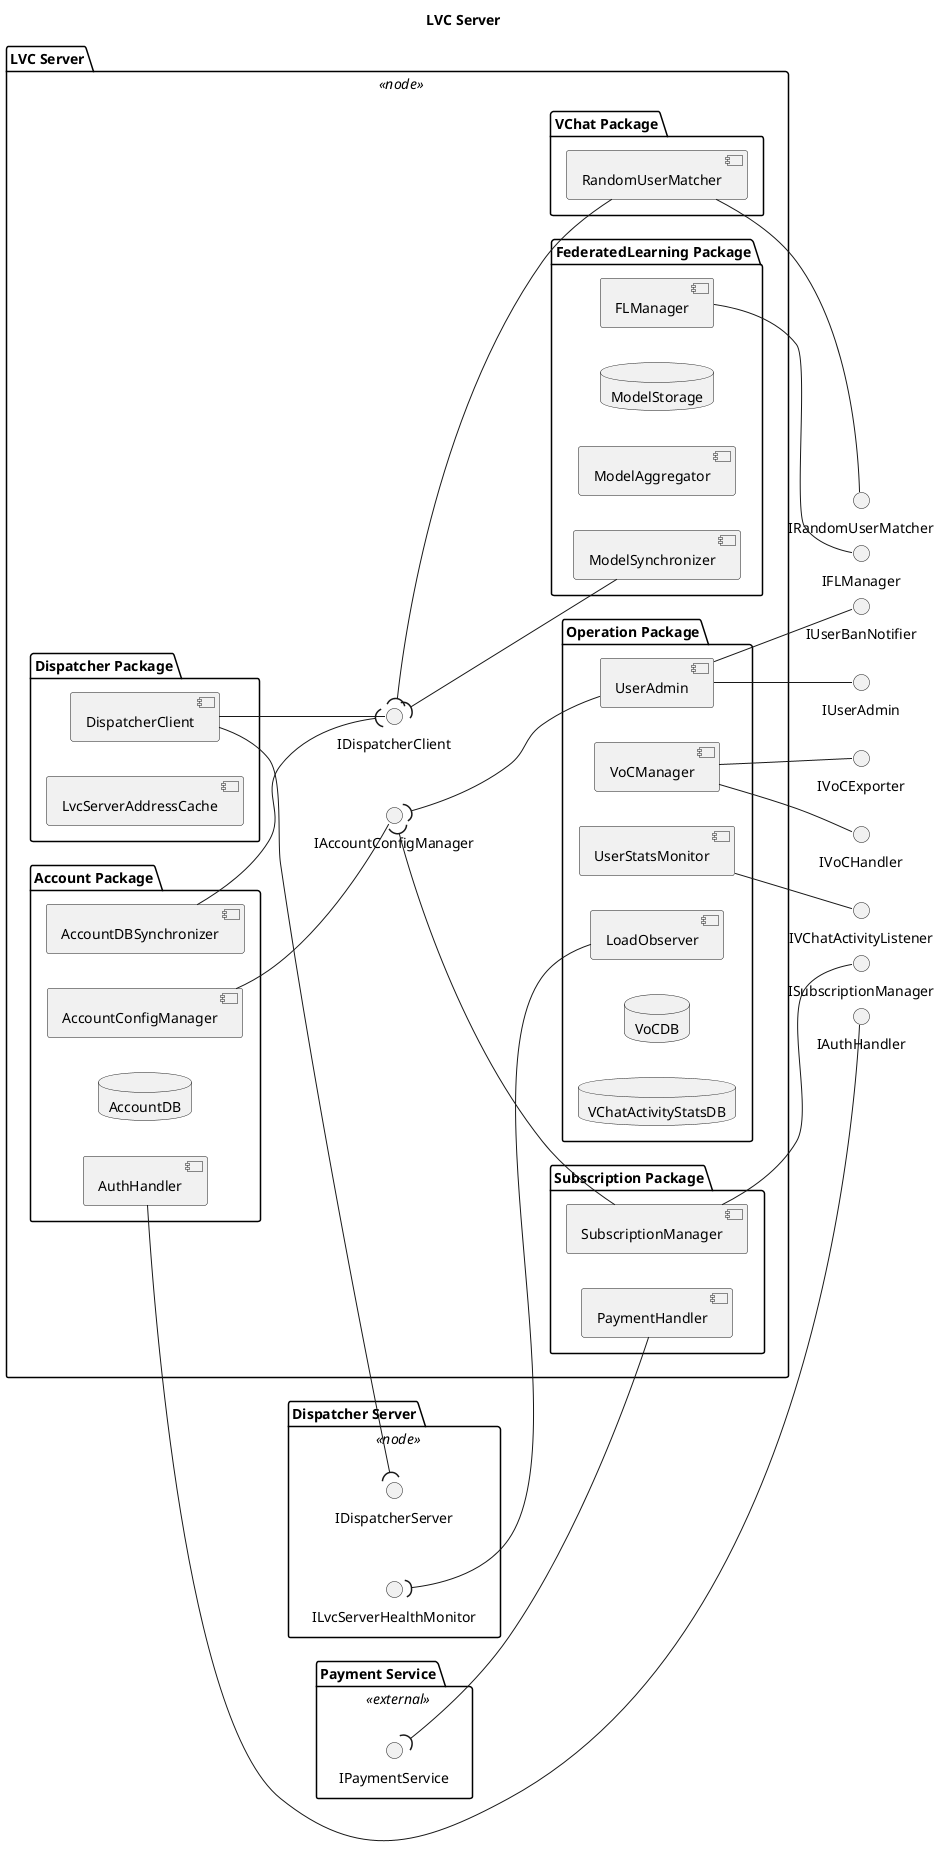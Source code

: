 @startuml

left to right direction
' skinparam linetype ortho

title LVC Server

together {
' LVC Server Interfaces
  interface IAuthHandler
  interface IFLManager
  interface IRandomUserMatcher
  interface IVoCHandler
  interface IUserBanNotifier
  interface ISubscriptionManager
  interface IVChatActivityListener

  interface IVoCExporter
  interface IUserAdmin
}

package "Payment Service" <<external>> {
  interface IPaymentService
}

package "Dispatcher Server" <<node>> {
  interface IDispatcherServer
  interface ILvcServerHealthMonitor
}

package "LVC Server" <<node>> {
  together {
    interface IDispatcherClient
    interface IAccountConfigManager
  }
  
  package "Dispatcher Package" {
    component DispatcherClient
    component LvcServerAddressCache
    
    IDispatcherServer )-up- DispatcherClient
  }
  
  package "Account Package" {
    component AuthHandler
    database AccountDB
    component AccountDBSynchronizer
    component AccountConfigManager
    
    IDispatcherClient )-up- AccountDBSynchronizer
  }
  
  package "Operation Package" {
    component VoCManager
    component LoadObserver
    database VoCDB
    component UserAdmin
    component UserStatsMonitor
    database VChatActivityStatsDB
    
    ILvcServerHealthMonitor )-- LoadObserver
    IAccountConfigManager )-- UserAdmin
  }
  
  package "Subscription Package" {
    component SubscriptionManager
    component PaymentHandler
    
    IPaymentService )-- PaymentHandler
    IAccountConfigManager )-- SubscriptionManager
  }

  package "VChat Package" {
    component RandomUserMatcher

    IDispatcherClient )-- RandomUserMatcher
  }
  
  package "FederatedLearning Package" {
    component FLManager
    database ModelStorage
    component ModelAggregator
    component ModelSynchronizer
    
    IDispatcherClient )-- ModelSynchronizer
  }

  DispatcherClient --() IDispatcherClient
  AccountConfigManager --() IAccountConfigManager
}

AuthHandler -() IAuthHandler
VoCManager --() IVoCHandler
VoCManager -() IVoCExporter

SubscriptionManager -() ISubscriptionManager
RandomUserMatcher -() IRandomUserMatcher
UserAdmin --() IUserAdmin
UserAdmin -() IUserBanNotifier
UserStatsMonitor -() IVChatActivityListener
FLManager -() IFLManager

@enduml
